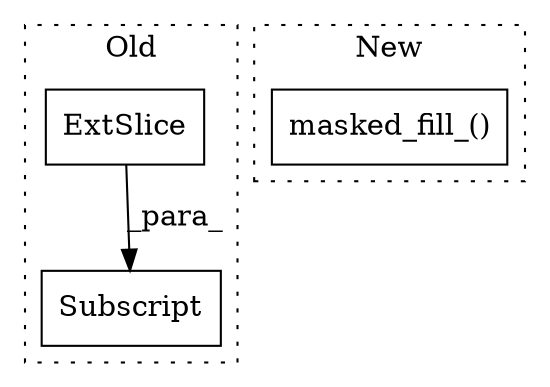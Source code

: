 digraph G {
subgraph cluster0 {
1 [label="ExtSlice" a="85" s="9333" l="2" shape="box"];
3 [label="Subscript" a="63" s="9333,0" l="8,0" shape="box"];
label = "Old";
style="dotted";
}
subgraph cluster1 {
2 [label="masked_fill_()" a="75" s="9038,9073" l="15,1" shape="box"];
label = "New";
style="dotted";
}
1 -> 3 [label="_para_"];
}